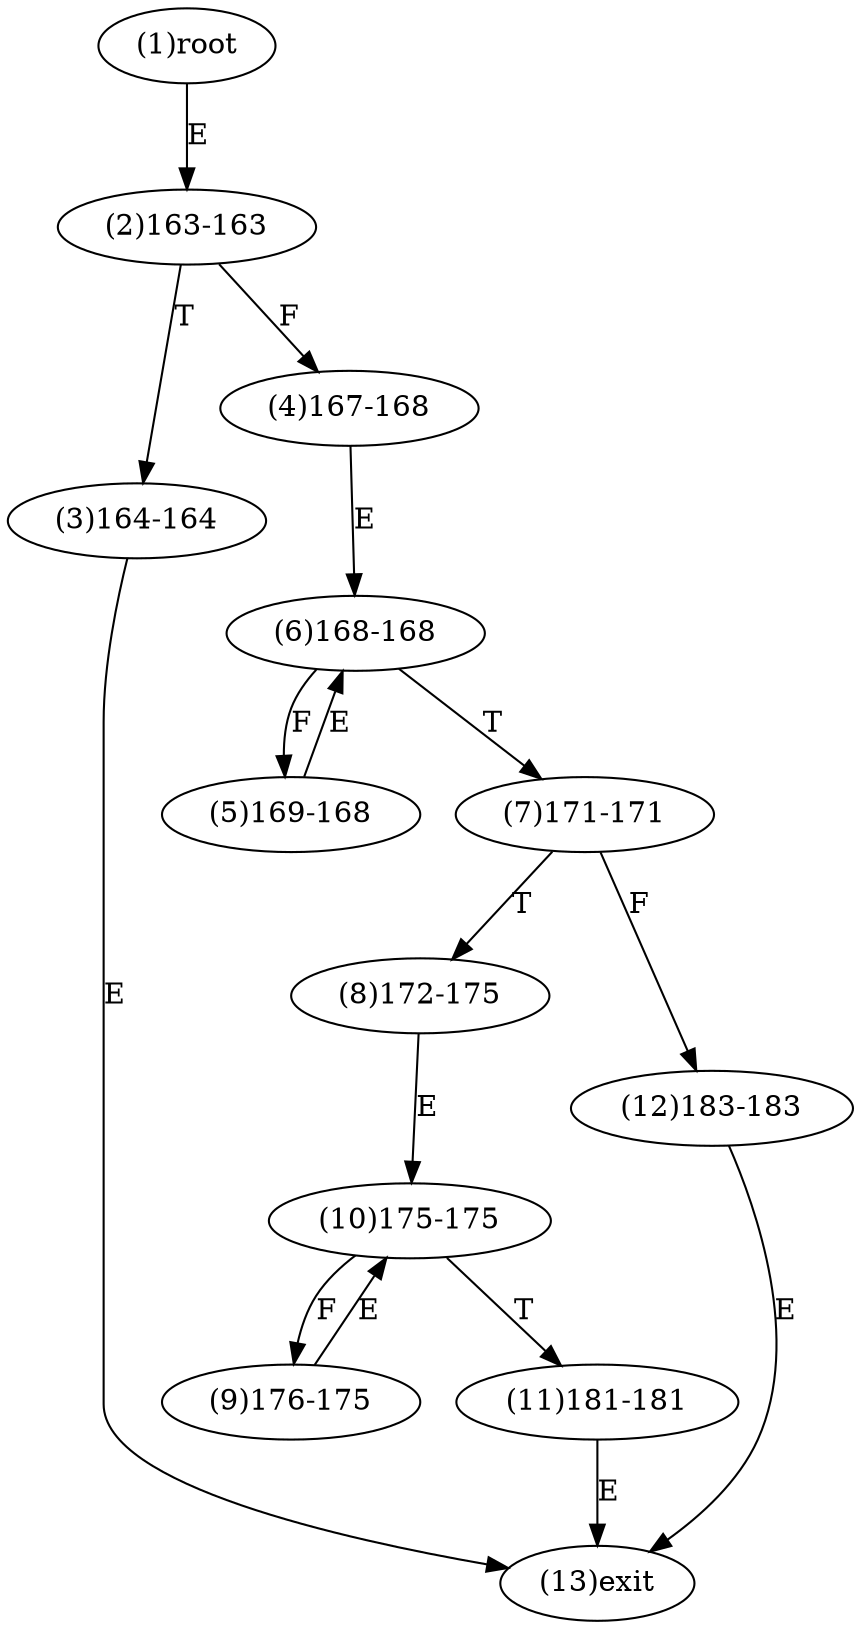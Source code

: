 digraph "" { 
1[ label="(1)root"];
2[ label="(2)163-163"];
3[ label="(3)164-164"];
4[ label="(4)167-168"];
5[ label="(5)169-168"];
6[ label="(6)168-168"];
7[ label="(7)171-171"];
8[ label="(8)172-175"];
9[ label="(9)176-175"];
10[ label="(10)175-175"];
11[ label="(11)181-181"];
12[ label="(12)183-183"];
13[ label="(13)exit"];
1->2[ label="E"];
2->4[ label="F"];
2->3[ label="T"];
3->13[ label="E"];
4->6[ label="E"];
5->6[ label="E"];
6->5[ label="F"];
6->7[ label="T"];
7->12[ label="F"];
7->8[ label="T"];
8->10[ label="E"];
9->10[ label="E"];
10->9[ label="F"];
10->11[ label="T"];
11->13[ label="E"];
12->13[ label="E"];
}